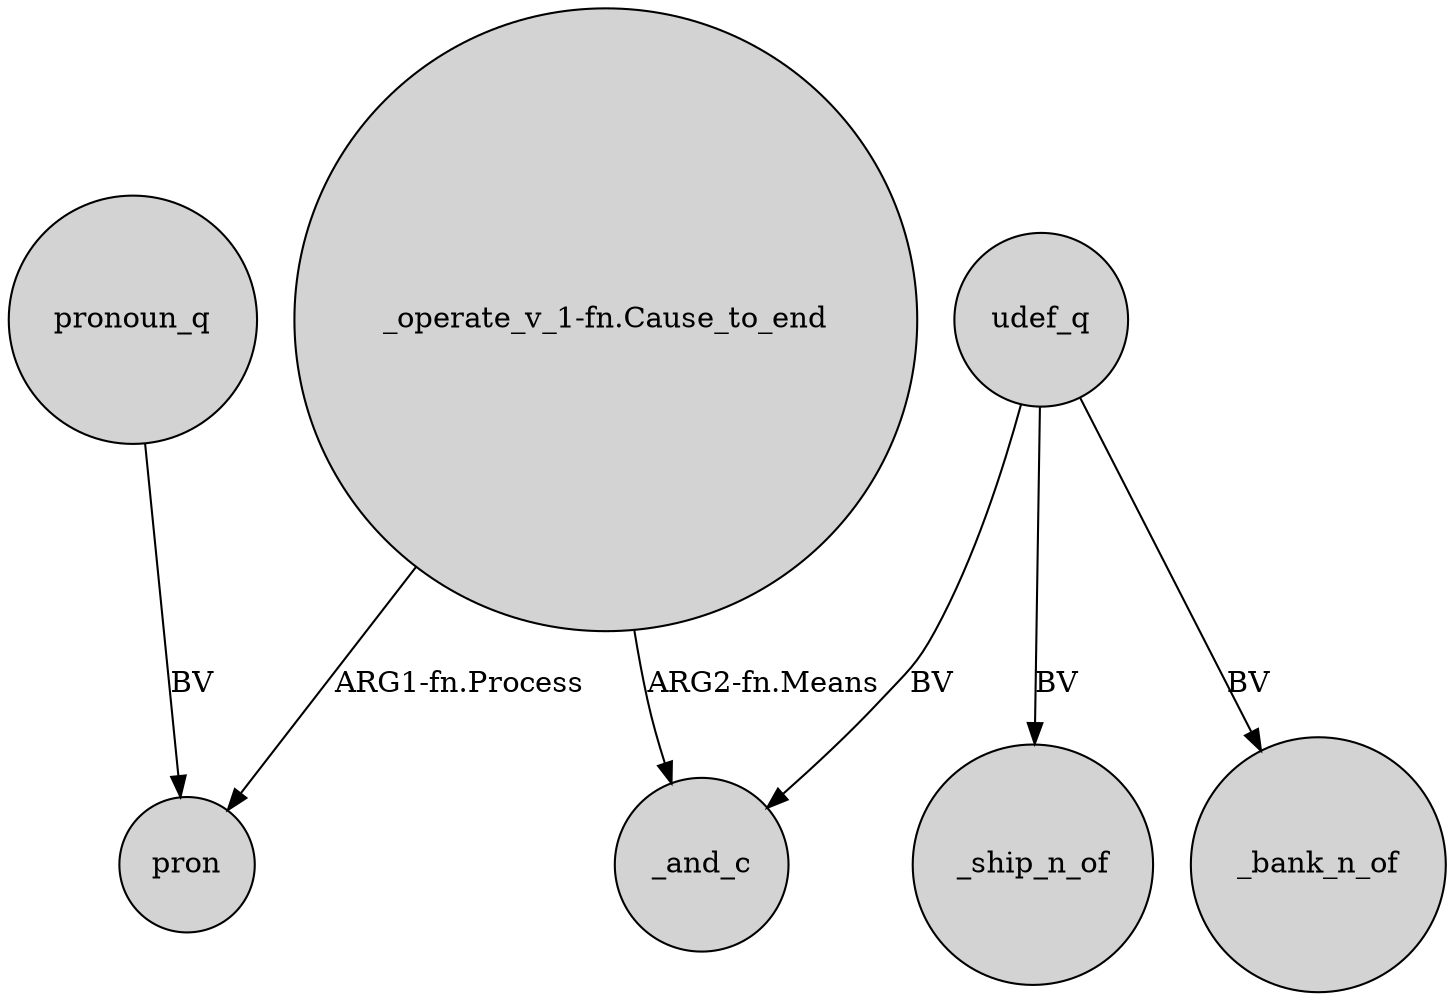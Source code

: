digraph {
	node [shape=circle style=filled]
	"_operate_v_1-fn.Cause_to_end" -> pron [label="ARG1-fn.Process"]
	pronoun_q -> pron [label=BV]
	udef_q -> _ship_n_of [label=BV]
	udef_q -> _bank_n_of [label=BV]
	udef_q -> _and_c [label=BV]
	"_operate_v_1-fn.Cause_to_end" -> _and_c [label="ARG2-fn.Means"]
}

